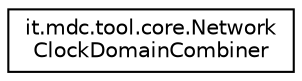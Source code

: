 digraph "Graphical Class Hierarchy"
{
 // LATEX_PDF_SIZE
  edge [fontname="Helvetica",fontsize="10",labelfontname="Helvetica",labelfontsize="10"];
  node [fontname="Helvetica",fontsize="10",shape=record];
  rankdir="LR";
  Node0 [label="it.mdc.tool.core.Network\lClockDomainCombiner",height=0.2,width=0.4,color="black", fillcolor="white", style="filled",URL="$db/d8d/classit_1_1mdc_1_1tool_1_1core_1_1_network_clock_domain_combiner.html",tooltip=" "];
}

